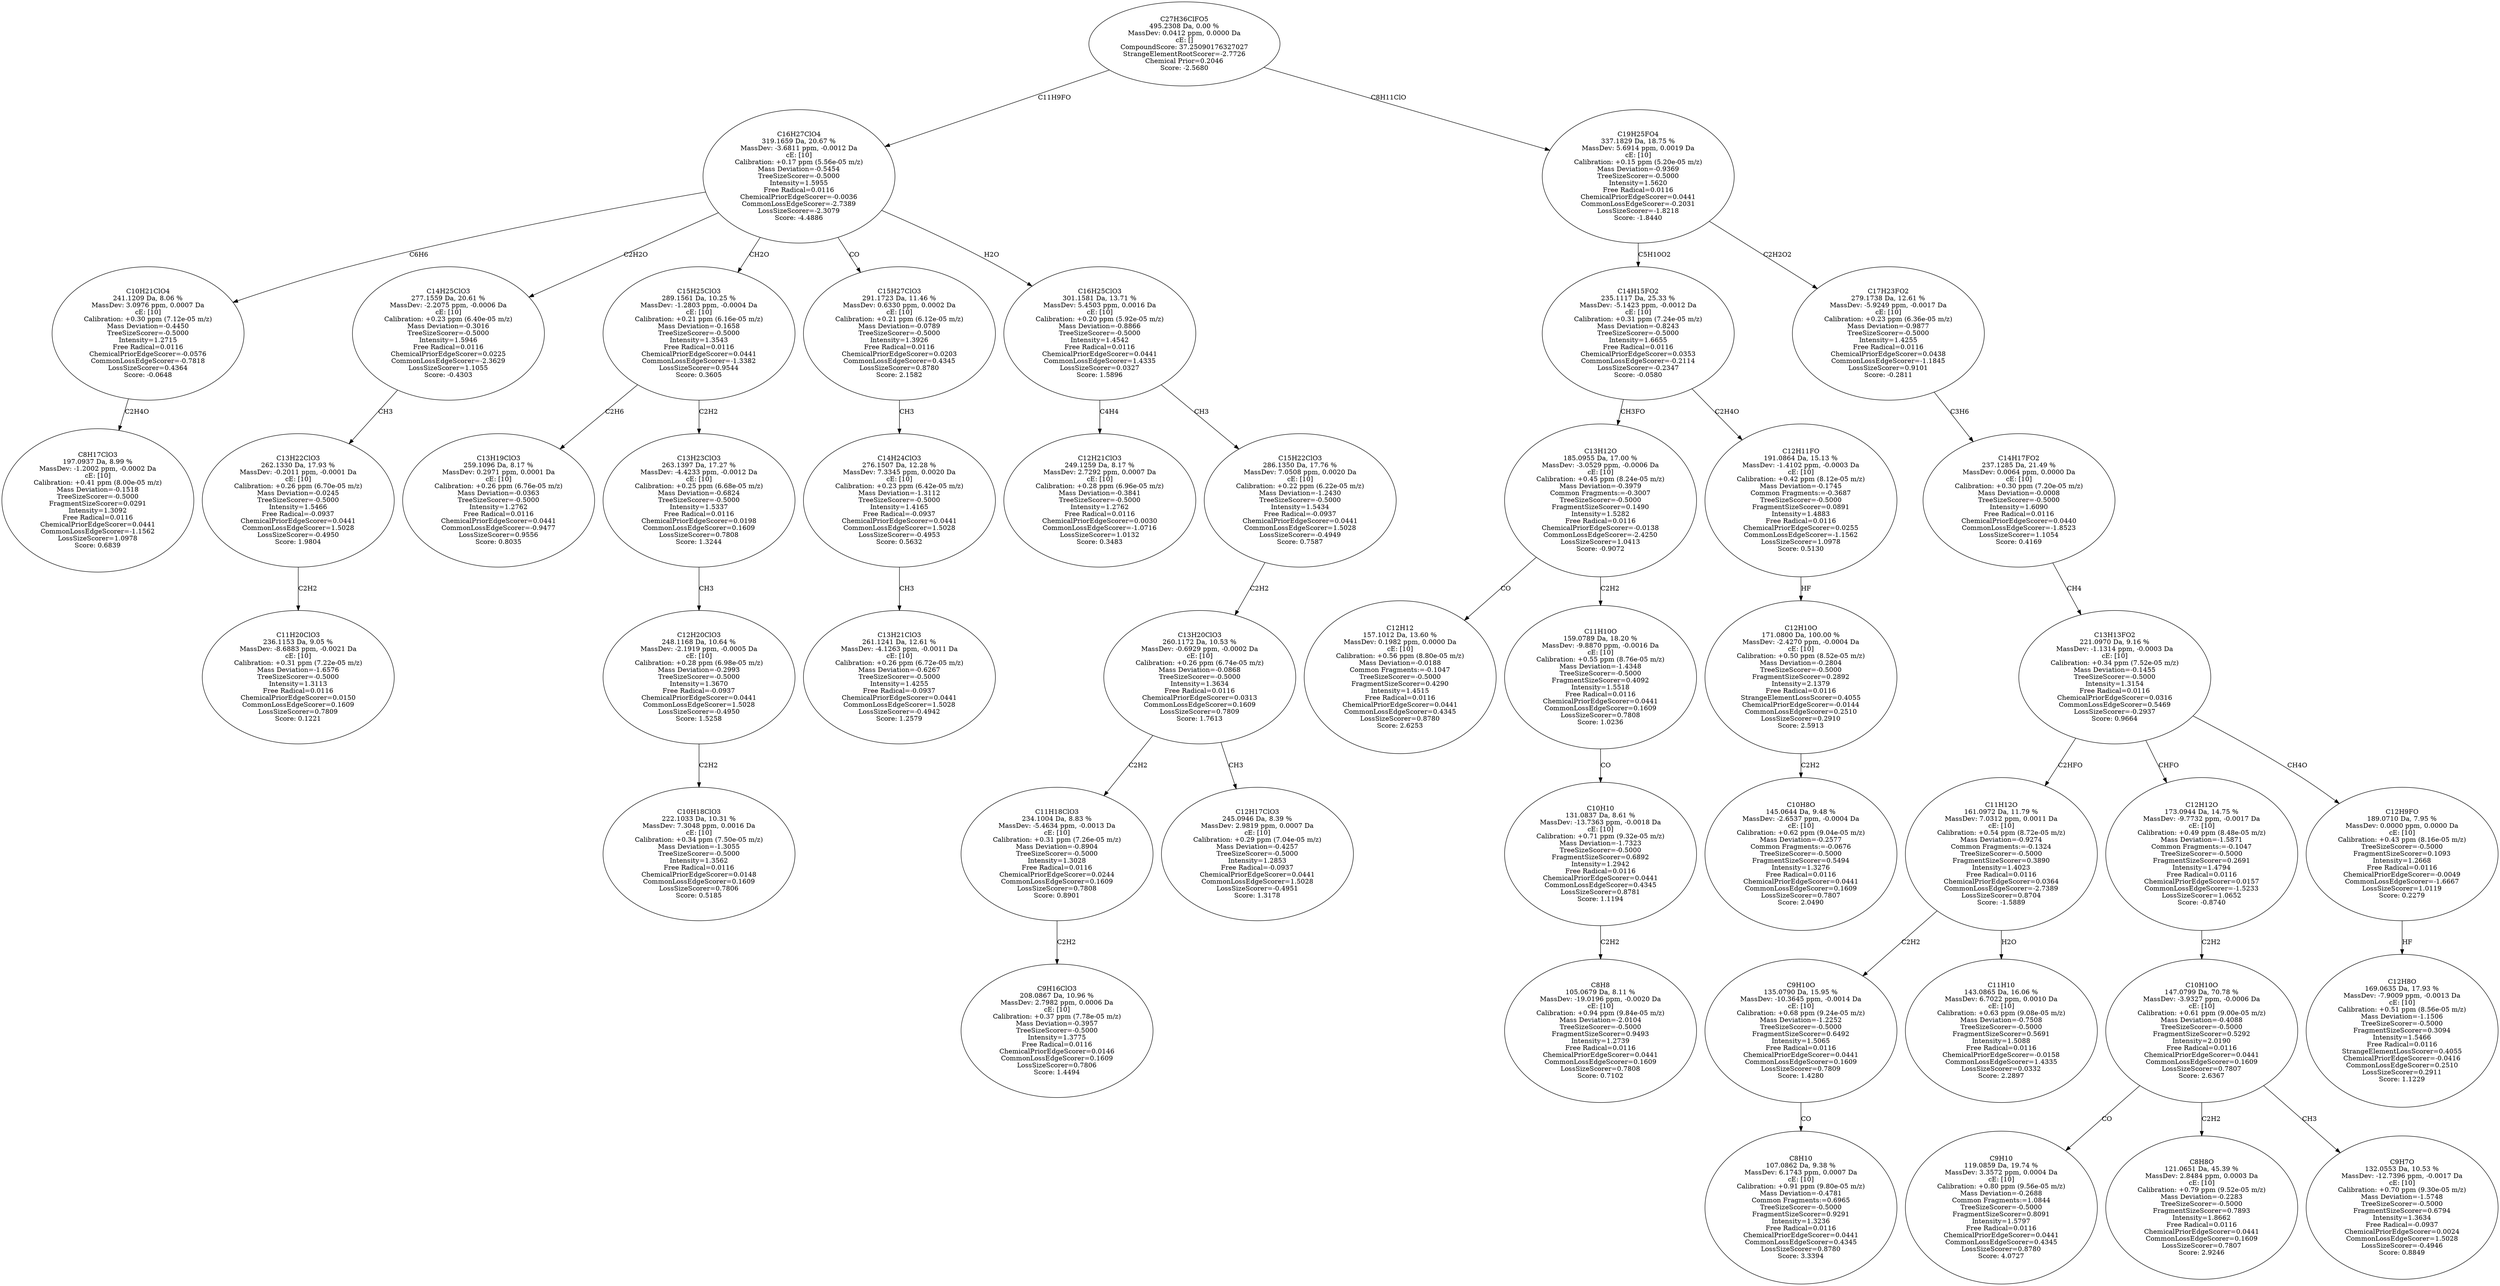 strict digraph {
v1 [label="C8H17ClO3\n197.0937 Da, 8.99 %\nMassDev: -1.2002 ppm, -0.0002 Da\ncE: [10]\nCalibration: +0.41 ppm (8.00e-05 m/z)\nMass Deviation=-0.1518\nTreeSizeScorer=-0.5000\nFragmentSizeScorer=0.0291\nIntensity=1.3092\nFree Radical=0.0116\nChemicalPriorEdgeScorer=0.0441\nCommonLossEdgeScorer=-1.1562\nLossSizeScorer=1.0978\nScore: 0.6839"];
v2 [label="C10H21ClO4\n241.1209 Da, 8.06 %\nMassDev: 3.0976 ppm, 0.0007 Da\ncE: [10]\nCalibration: +0.30 ppm (7.12e-05 m/z)\nMass Deviation=-0.4450\nTreeSizeScorer=-0.5000\nIntensity=1.2715\nFree Radical=0.0116\nChemicalPriorEdgeScorer=-0.0576\nCommonLossEdgeScorer=-0.7818\nLossSizeScorer=0.4364\nScore: -0.0648"];
v3 [label="C11H20ClO3\n236.1153 Da, 9.05 %\nMassDev: -8.6883 ppm, -0.0021 Da\ncE: [10]\nCalibration: +0.31 ppm (7.22e-05 m/z)\nMass Deviation=-1.6576\nTreeSizeScorer=-0.5000\nIntensity=1.3113\nFree Radical=0.0116\nChemicalPriorEdgeScorer=0.0150\nCommonLossEdgeScorer=0.1609\nLossSizeScorer=0.7809\nScore: 0.1221"];
v4 [label="C13H22ClO3\n262.1330 Da, 17.93 %\nMassDev: -0.2011 ppm, -0.0001 Da\ncE: [10]\nCalibration: +0.26 ppm (6.70e-05 m/z)\nMass Deviation=-0.0245\nTreeSizeScorer=-0.5000\nIntensity=1.5466\nFree Radical=-0.0937\nChemicalPriorEdgeScorer=0.0441\nCommonLossEdgeScorer=1.5028\nLossSizeScorer=-0.4950\nScore: 1.9804"];
v5 [label="C14H25ClO3\n277.1559 Da, 20.61 %\nMassDev: -2.2075 ppm, -0.0006 Da\ncE: [10]\nCalibration: +0.23 ppm (6.40e-05 m/z)\nMass Deviation=-0.3016\nTreeSizeScorer=-0.5000\nIntensity=1.5946\nFree Radical=0.0116\nChemicalPriorEdgeScorer=0.0225\nCommonLossEdgeScorer=-2.3629\nLossSizeScorer=1.1055\nScore: -0.4303"];
v6 [label="C13H19ClO3\n259.1096 Da, 8.17 %\nMassDev: 0.2971 ppm, 0.0001 Da\ncE: [10]\nCalibration: +0.26 ppm (6.76e-05 m/z)\nMass Deviation=-0.0363\nTreeSizeScorer=-0.5000\nIntensity=1.2762\nFree Radical=0.0116\nChemicalPriorEdgeScorer=0.0441\nCommonLossEdgeScorer=-0.9477\nLossSizeScorer=0.9556\nScore: 0.8035"];
v7 [label="C10H18ClO3\n222.1033 Da, 10.31 %\nMassDev: 7.3048 ppm, 0.0016 Da\ncE: [10]\nCalibration: +0.34 ppm (7.50e-05 m/z)\nMass Deviation=-1.3055\nTreeSizeScorer=-0.5000\nIntensity=1.3562\nFree Radical=0.0116\nChemicalPriorEdgeScorer=0.0148\nCommonLossEdgeScorer=0.1609\nLossSizeScorer=0.7806\nScore: 0.5185"];
v8 [label="C12H20ClO3\n248.1168 Da, 10.64 %\nMassDev: -2.1919 ppm, -0.0005 Da\ncE: [10]\nCalibration: +0.28 ppm (6.98e-05 m/z)\nMass Deviation=-0.2993\nTreeSizeScorer=-0.5000\nIntensity=1.3670\nFree Radical=-0.0937\nChemicalPriorEdgeScorer=0.0441\nCommonLossEdgeScorer=1.5028\nLossSizeScorer=-0.4950\nScore: 1.5258"];
v9 [label="C13H23ClO3\n263.1397 Da, 17.27 %\nMassDev: -4.4233 ppm, -0.0012 Da\ncE: [10]\nCalibration: +0.25 ppm (6.68e-05 m/z)\nMass Deviation=-0.6824\nTreeSizeScorer=-0.5000\nIntensity=1.5337\nFree Radical=0.0116\nChemicalPriorEdgeScorer=0.0198\nCommonLossEdgeScorer=0.1609\nLossSizeScorer=0.7808\nScore: 1.3244"];
v10 [label="C15H25ClO3\n289.1561 Da, 10.25 %\nMassDev: -1.2803 ppm, -0.0004 Da\ncE: [10]\nCalibration: +0.21 ppm (6.16e-05 m/z)\nMass Deviation=-0.1658\nTreeSizeScorer=-0.5000\nIntensity=1.3543\nFree Radical=0.0116\nChemicalPriorEdgeScorer=0.0441\nCommonLossEdgeScorer=-1.3382\nLossSizeScorer=0.9544\nScore: 0.3605"];
v11 [label="C13H21ClO3\n261.1241 Da, 12.61 %\nMassDev: -4.1263 ppm, -0.0011 Da\ncE: [10]\nCalibration: +0.26 ppm (6.72e-05 m/z)\nMass Deviation=-0.6267\nTreeSizeScorer=-0.5000\nIntensity=1.4255\nFree Radical=-0.0937\nChemicalPriorEdgeScorer=0.0441\nCommonLossEdgeScorer=1.5028\nLossSizeScorer=-0.4942\nScore: 1.2579"];
v12 [label="C14H24ClO3\n276.1507 Da, 12.28 %\nMassDev: 7.3345 ppm, 0.0020 Da\ncE: [10]\nCalibration: +0.23 ppm (6.42e-05 m/z)\nMass Deviation=-1.3112\nTreeSizeScorer=-0.5000\nIntensity=1.4165\nFree Radical=-0.0937\nChemicalPriorEdgeScorer=0.0441\nCommonLossEdgeScorer=1.5028\nLossSizeScorer=-0.4953\nScore: 0.5632"];
v13 [label="C15H27ClO3\n291.1723 Da, 11.46 %\nMassDev: 0.6330 ppm, 0.0002 Da\ncE: [10]\nCalibration: +0.21 ppm (6.12e-05 m/z)\nMass Deviation=-0.0789\nTreeSizeScorer=-0.5000\nIntensity=1.3926\nFree Radical=0.0116\nChemicalPriorEdgeScorer=0.0203\nCommonLossEdgeScorer=0.4345\nLossSizeScorer=0.8780\nScore: 2.1582"];
v14 [label="C12H21ClO3\n249.1259 Da, 8.17 %\nMassDev: 2.7292 ppm, 0.0007 Da\ncE: [10]\nCalibration: +0.28 ppm (6.96e-05 m/z)\nMass Deviation=-0.3841\nTreeSizeScorer=-0.5000\nIntensity=1.2762\nFree Radical=0.0116\nChemicalPriorEdgeScorer=0.0030\nCommonLossEdgeScorer=-1.0716\nLossSizeScorer=1.0132\nScore: 0.3483"];
v15 [label="C9H16ClO3\n208.0867 Da, 10.96 %\nMassDev: 2.7982 ppm, 0.0006 Da\ncE: [10]\nCalibration: +0.37 ppm (7.78e-05 m/z)\nMass Deviation=-0.3957\nTreeSizeScorer=-0.5000\nIntensity=1.3775\nFree Radical=0.0116\nChemicalPriorEdgeScorer=0.0146\nCommonLossEdgeScorer=0.1609\nLossSizeScorer=0.7806\nScore: 1.4494"];
v16 [label="C11H18ClO3\n234.1004 Da, 8.83 %\nMassDev: -5.4634 ppm, -0.0013 Da\ncE: [10]\nCalibration: +0.31 ppm (7.26e-05 m/z)\nMass Deviation=-0.8904\nTreeSizeScorer=-0.5000\nIntensity=1.3028\nFree Radical=0.0116\nChemicalPriorEdgeScorer=0.0244\nCommonLossEdgeScorer=0.1609\nLossSizeScorer=0.7808\nScore: 0.8901"];
v17 [label="C12H17ClO3\n245.0946 Da, 8.39 %\nMassDev: 2.9819 ppm, 0.0007 Da\ncE: [10]\nCalibration: +0.29 ppm (7.04e-05 m/z)\nMass Deviation=-0.4257\nTreeSizeScorer=-0.5000\nIntensity=1.2853\nFree Radical=-0.0937\nChemicalPriorEdgeScorer=0.0441\nCommonLossEdgeScorer=1.5028\nLossSizeScorer=-0.4951\nScore: 1.3178"];
v18 [label="C13H20ClO3\n260.1172 Da, 10.53 %\nMassDev: -0.6929 ppm, -0.0002 Da\ncE: [10]\nCalibration: +0.26 ppm (6.74e-05 m/z)\nMass Deviation=-0.0868\nTreeSizeScorer=-0.5000\nIntensity=1.3634\nFree Radical=0.0116\nChemicalPriorEdgeScorer=0.0313\nCommonLossEdgeScorer=0.1609\nLossSizeScorer=0.7809\nScore: 1.7613"];
v19 [label="C15H22ClO3\n286.1350 Da, 17.76 %\nMassDev: 7.0508 ppm, 0.0020 Da\ncE: [10]\nCalibration: +0.22 ppm (6.22e-05 m/z)\nMass Deviation=-1.2430\nTreeSizeScorer=-0.5000\nIntensity=1.5434\nFree Radical=-0.0937\nChemicalPriorEdgeScorer=0.0441\nCommonLossEdgeScorer=1.5028\nLossSizeScorer=-0.4949\nScore: 0.7587"];
v20 [label="C16H25ClO3\n301.1581 Da, 13.71 %\nMassDev: 5.4503 ppm, 0.0016 Da\ncE: [10]\nCalibration: +0.20 ppm (5.92e-05 m/z)\nMass Deviation=-0.8866\nTreeSizeScorer=-0.5000\nIntensity=1.4542\nFree Radical=0.0116\nChemicalPriorEdgeScorer=0.0441\nCommonLossEdgeScorer=1.4335\nLossSizeScorer=0.0327\nScore: 1.5896"];
v21 [label="C16H27ClO4\n319.1659 Da, 20.67 %\nMassDev: -3.6811 ppm, -0.0012 Da\ncE: [10]\nCalibration: +0.17 ppm (5.56e-05 m/z)\nMass Deviation=-0.5454\nTreeSizeScorer=-0.5000\nIntensity=1.5955\nFree Radical=0.0116\nChemicalPriorEdgeScorer=-0.0036\nCommonLossEdgeScorer=-2.7389\nLossSizeScorer=-2.3079\nScore: -4.4886"];
v22 [label="C12H12\n157.1012 Da, 13.60 %\nMassDev: 0.1982 ppm, 0.0000 Da\ncE: [10]\nCalibration: +0.56 ppm (8.80e-05 m/z)\nMass Deviation=-0.0188\nCommon Fragments:=-0.1047\nTreeSizeScorer=-0.5000\nFragmentSizeScorer=0.4290\nIntensity=1.4515\nFree Radical=0.0116\nChemicalPriorEdgeScorer=0.0441\nCommonLossEdgeScorer=0.4345\nLossSizeScorer=0.8780\nScore: 2.6253"];
v23 [label="C8H8\n105.0679 Da, 8.11 %\nMassDev: -19.0196 ppm, -0.0020 Da\ncE: [10]\nCalibration: +0.94 ppm (9.84e-05 m/z)\nMass Deviation=-2.0104\nTreeSizeScorer=-0.5000\nFragmentSizeScorer=0.9493\nIntensity=1.2739\nFree Radical=0.0116\nChemicalPriorEdgeScorer=0.0441\nCommonLossEdgeScorer=0.1609\nLossSizeScorer=0.7808\nScore: 0.7102"];
v24 [label="C10H10\n131.0837 Da, 8.61 %\nMassDev: -13.7363 ppm, -0.0018 Da\ncE: [10]\nCalibration: +0.71 ppm (9.32e-05 m/z)\nMass Deviation=-1.7323\nTreeSizeScorer=-0.5000\nFragmentSizeScorer=0.6892\nIntensity=1.2942\nFree Radical=0.0116\nChemicalPriorEdgeScorer=0.0441\nCommonLossEdgeScorer=0.4345\nLossSizeScorer=0.8781\nScore: 1.1194"];
v25 [label="C11H10O\n159.0789 Da, 18.20 %\nMassDev: -9.8870 ppm, -0.0016 Da\ncE: [10]\nCalibration: +0.55 ppm (8.76e-05 m/z)\nMass Deviation=-1.4348\nTreeSizeScorer=-0.5000\nFragmentSizeScorer=0.4092\nIntensity=1.5518\nFree Radical=0.0116\nChemicalPriorEdgeScorer=0.0441\nCommonLossEdgeScorer=0.1609\nLossSizeScorer=0.7808\nScore: 1.0236"];
v26 [label="C13H12O\n185.0955 Da, 17.00 %\nMassDev: -3.0529 ppm, -0.0006 Da\ncE: [10]\nCalibration: +0.45 ppm (8.24e-05 m/z)\nMass Deviation=-0.3979\nCommon Fragments:=-0.3007\nTreeSizeScorer=-0.5000\nFragmentSizeScorer=0.1490\nIntensity=1.5282\nFree Radical=0.0116\nChemicalPriorEdgeScorer=-0.0138\nCommonLossEdgeScorer=-2.4250\nLossSizeScorer=1.0413\nScore: -0.9072"];
v27 [label="C10H8O\n145.0644 Da, 9.48 %\nMassDev: -2.6537 ppm, -0.0004 Da\ncE: [10]\nCalibration: +0.62 ppm (9.04e-05 m/z)\nMass Deviation=-0.2577\nCommon Fragments:=-0.0676\nTreeSizeScorer=-0.5000\nFragmentSizeScorer=0.5494\nIntensity=1.3276\nFree Radical=0.0116\nChemicalPriorEdgeScorer=0.0441\nCommonLossEdgeScorer=0.1609\nLossSizeScorer=0.7807\nScore: 2.0490"];
v28 [label="C12H10O\n171.0800 Da, 100.00 %\nMassDev: -2.4270 ppm, -0.0004 Da\ncE: [10]\nCalibration: +0.50 ppm (8.52e-05 m/z)\nMass Deviation=-0.2804\nTreeSizeScorer=-0.5000\nFragmentSizeScorer=0.2892\nIntensity=2.1379\nFree Radical=0.0116\nStrangeElementLossScorer=0.4055\nChemicalPriorEdgeScorer=-0.0144\nCommonLossEdgeScorer=0.2510\nLossSizeScorer=0.2910\nScore: 2.5913"];
v29 [label="C12H11FO\n191.0864 Da, 15.13 %\nMassDev: -1.4102 ppm, -0.0003 Da\ncE: [10]\nCalibration: +0.42 ppm (8.12e-05 m/z)\nMass Deviation=-0.1745\nCommon Fragments:=-0.3687\nTreeSizeScorer=-0.5000\nFragmentSizeScorer=0.0891\nIntensity=1.4883\nFree Radical=0.0116\nChemicalPriorEdgeScorer=0.0255\nCommonLossEdgeScorer=-1.1562\nLossSizeScorer=1.0978\nScore: 0.5130"];
v30 [label="C14H15FO2\n235.1117 Da, 25.33 %\nMassDev: -5.1423 ppm, -0.0012 Da\ncE: [10]\nCalibration: +0.31 ppm (7.24e-05 m/z)\nMass Deviation=-0.8243\nTreeSizeScorer=-0.5000\nIntensity=1.6655\nFree Radical=0.0116\nChemicalPriorEdgeScorer=0.0353\nCommonLossEdgeScorer=-0.2114\nLossSizeScorer=-0.2347\nScore: -0.0580"];
v31 [label="C8H10\n107.0862 Da, 9.38 %\nMassDev: 6.1743 ppm, 0.0007 Da\ncE: [10]\nCalibration: +0.91 ppm (9.80e-05 m/z)\nMass Deviation=-0.4781\nCommon Fragments:=0.6965\nTreeSizeScorer=-0.5000\nFragmentSizeScorer=0.9291\nIntensity=1.3236\nFree Radical=0.0116\nChemicalPriorEdgeScorer=0.0441\nCommonLossEdgeScorer=0.4345\nLossSizeScorer=0.8780\nScore: 3.3394"];
v32 [label="C9H10O\n135.0790 Da, 15.95 %\nMassDev: -10.3645 ppm, -0.0014 Da\ncE: [10]\nCalibration: +0.68 ppm (9.24e-05 m/z)\nMass Deviation=-1.2252\nTreeSizeScorer=-0.5000\nFragmentSizeScorer=0.6492\nIntensity=1.5065\nFree Radical=0.0116\nChemicalPriorEdgeScorer=0.0441\nCommonLossEdgeScorer=0.1609\nLossSizeScorer=0.7809\nScore: 1.4280"];
v33 [label="C11H10\n143.0865 Da, 16.06 %\nMassDev: 6.7022 ppm, 0.0010 Da\ncE: [10]\nCalibration: +0.63 ppm (9.08e-05 m/z)\nMass Deviation=-0.7508\nTreeSizeScorer=-0.5000\nFragmentSizeScorer=0.5691\nIntensity=1.5088\nFree Radical=0.0116\nChemicalPriorEdgeScorer=-0.0158\nCommonLossEdgeScorer=1.4335\nLossSizeScorer=0.0332\nScore: 2.2897"];
v34 [label="C11H12O\n161.0972 Da, 11.79 %\nMassDev: 7.0312 ppm, 0.0011 Da\ncE: [10]\nCalibration: +0.54 ppm (8.72e-05 m/z)\nMass Deviation=-0.9274\nCommon Fragments:=-0.1324\nTreeSizeScorer=-0.5000\nFragmentSizeScorer=0.3890\nIntensity=1.4023\nFree Radical=0.0116\nChemicalPriorEdgeScorer=0.0364\nCommonLossEdgeScorer=-2.7389\nLossSizeScorer=0.8704\nScore: -1.5889"];
v35 [label="C9H10\n119.0859 Da, 19.74 %\nMassDev: 3.3572 ppm, 0.0004 Da\ncE: [10]\nCalibration: +0.80 ppm (9.56e-05 m/z)\nMass Deviation=-0.2688\nCommon Fragments:=1.0844\nTreeSizeScorer=-0.5000\nFragmentSizeScorer=0.8091\nIntensity=1.5797\nFree Radical=0.0116\nChemicalPriorEdgeScorer=0.0441\nCommonLossEdgeScorer=0.4345\nLossSizeScorer=0.8780\nScore: 4.0727"];
v36 [label="C8H8O\n121.0651 Da, 45.39 %\nMassDev: 2.8484 ppm, 0.0003 Da\ncE: [10]\nCalibration: +0.79 ppm (9.52e-05 m/z)\nMass Deviation=-0.2283\nTreeSizeScorer=-0.5000\nFragmentSizeScorer=0.7893\nIntensity=1.8662\nFree Radical=0.0116\nChemicalPriorEdgeScorer=0.0441\nCommonLossEdgeScorer=0.1609\nLossSizeScorer=0.7807\nScore: 2.9246"];
v37 [label="C9H7O\n132.0553 Da, 10.53 %\nMassDev: -12.7396 ppm, -0.0017 Da\ncE: [10]\nCalibration: +0.70 ppm (9.30e-05 m/z)\nMass Deviation=-1.5748\nTreeSizeScorer=-0.5000\nFragmentSizeScorer=0.6794\nIntensity=1.3634\nFree Radical=-0.0937\nChemicalPriorEdgeScorer=0.0024\nCommonLossEdgeScorer=1.5028\nLossSizeScorer=-0.4946\nScore: 0.8849"];
v38 [label="C10H10O\n147.0799 Da, 70.78 %\nMassDev: -3.9327 ppm, -0.0006 Da\ncE: [10]\nCalibration: +0.61 ppm (9.00e-05 m/z)\nMass Deviation=-0.4088\nTreeSizeScorer=-0.5000\nFragmentSizeScorer=0.5292\nIntensity=2.0190\nFree Radical=0.0116\nChemicalPriorEdgeScorer=0.0441\nCommonLossEdgeScorer=0.1609\nLossSizeScorer=0.7807\nScore: 2.6367"];
v39 [label="C12H12O\n173.0944 Da, 14.75 %\nMassDev: -9.7732 ppm, -0.0017 Da\ncE: [10]\nCalibration: +0.49 ppm (8.48e-05 m/z)\nMass Deviation=-1.5871\nCommon Fragments:=-0.1047\nTreeSizeScorer=-0.5000\nFragmentSizeScorer=0.2691\nIntensity=1.4794\nFree Radical=0.0116\nChemicalPriorEdgeScorer=0.0157\nCommonLossEdgeScorer=-1.5233\nLossSizeScorer=1.0652\nScore: -0.8740"];
v40 [label="C12H8O\n169.0635 Da, 17.93 %\nMassDev: -7.9009 ppm, -0.0013 Da\ncE: [10]\nCalibration: +0.51 ppm (8.56e-05 m/z)\nMass Deviation=-1.1506\nTreeSizeScorer=-0.5000\nFragmentSizeScorer=0.3094\nIntensity=1.5466\nFree Radical=0.0116\nStrangeElementLossScorer=0.4055\nChemicalPriorEdgeScorer=-0.0416\nCommonLossEdgeScorer=0.2510\nLossSizeScorer=0.2911\nScore: 1.1229"];
v41 [label="C12H9FO\n189.0710 Da, 7.95 %\nMassDev: 0.0000 ppm, 0.0000 Da\ncE: [10]\nCalibration: +0.43 ppm (8.16e-05 m/z)\nTreeSizeScorer=-0.5000\nFragmentSizeScorer=0.1093\nIntensity=1.2668\nFree Radical=0.0116\nChemicalPriorEdgeScorer=-0.0049\nCommonLossEdgeScorer=-1.6667\nLossSizeScorer=1.0119\nScore: 0.2279"];
v42 [label="C13H13FO2\n221.0970 Da, 9.16 %\nMassDev: -1.1314 ppm, -0.0003 Da\ncE: [10]\nCalibration: +0.34 ppm (7.52e-05 m/z)\nMass Deviation=-0.1455\nTreeSizeScorer=-0.5000\nIntensity=1.3154\nFree Radical=0.0116\nChemicalPriorEdgeScorer=0.0316\nCommonLossEdgeScorer=0.5469\nLossSizeScorer=-0.2937\nScore: 0.9664"];
v43 [label="C14H17FO2\n237.1285 Da, 21.49 %\nMassDev: 0.0064 ppm, 0.0000 Da\ncE: [10]\nCalibration: +0.30 ppm (7.20e-05 m/z)\nMass Deviation=-0.0008\nTreeSizeScorer=-0.5000\nIntensity=1.6090\nFree Radical=0.0116\nChemicalPriorEdgeScorer=0.0440\nCommonLossEdgeScorer=-1.8523\nLossSizeScorer=1.1054\nScore: 0.4169"];
v44 [label="C17H23FO2\n279.1738 Da, 12.61 %\nMassDev: -5.9249 ppm, -0.0017 Da\ncE: [10]\nCalibration: +0.23 ppm (6.36e-05 m/z)\nMass Deviation=-0.9877\nTreeSizeScorer=-0.5000\nIntensity=1.4255\nFree Radical=0.0116\nChemicalPriorEdgeScorer=0.0438\nCommonLossEdgeScorer=-1.1845\nLossSizeScorer=0.9101\nScore: -0.2811"];
v45 [label="C19H25FO4\n337.1829 Da, 18.75 %\nMassDev: 5.6914 ppm, 0.0019 Da\ncE: [10]\nCalibration: +0.15 ppm (5.20e-05 m/z)\nMass Deviation=-0.9369\nTreeSizeScorer=-0.5000\nIntensity=1.5620\nFree Radical=0.0116\nChemicalPriorEdgeScorer=0.0441\nCommonLossEdgeScorer=-0.2031\nLossSizeScorer=-1.8218\nScore: -1.8440"];
v46 [label="C27H36ClFO5\n495.2308 Da, 0.00 %\nMassDev: 0.0412 ppm, 0.0000 Da\ncE: []\nCompoundScore: 37.25090176327027\nStrangeElementRootScorer=-2.7726\nChemical Prior=0.2046\nScore: -2.5680"];
v2 -> v1 [label="C2H4O"];
v21 -> v2 [label="C6H6"];
v4 -> v3 [label="C2H2"];
v5 -> v4 [label="CH3"];
v21 -> v5 [label="C2H2O"];
v10 -> v6 [label="C2H6"];
v8 -> v7 [label="C2H2"];
v9 -> v8 [label="CH3"];
v10 -> v9 [label="C2H2"];
v21 -> v10 [label="CH2O"];
v12 -> v11 [label="CH3"];
v13 -> v12 [label="CH3"];
v21 -> v13 [label="CO"];
v20 -> v14 [label="C4H4"];
v16 -> v15 [label="C2H2"];
v18 -> v16 [label="C2H2"];
v18 -> v17 [label="CH3"];
v19 -> v18 [label="C2H2"];
v20 -> v19 [label="CH3"];
v21 -> v20 [label="H2O"];
v46 -> v21 [label="C11H9FO"];
v26 -> v22 [label="CO"];
v24 -> v23 [label="C2H2"];
v25 -> v24 [label="CO"];
v26 -> v25 [label="C2H2"];
v30 -> v26 [label="CH3FO"];
v28 -> v27 [label="C2H2"];
v29 -> v28 [label="HF"];
v30 -> v29 [label="C2H4O"];
v45 -> v30 [label="C5H10O2"];
v32 -> v31 [label="CO"];
v34 -> v32 [label="C2H2"];
v34 -> v33 [label="H2O"];
v42 -> v34 [label="C2HFO"];
v38 -> v35 [label="CO"];
v38 -> v36 [label="C2H2"];
v38 -> v37 [label="CH3"];
v39 -> v38 [label="C2H2"];
v42 -> v39 [label="CHFO"];
v41 -> v40 [label="HF"];
v42 -> v41 [label="CH4O"];
v43 -> v42 [label="CH4"];
v44 -> v43 [label="C3H6"];
v45 -> v44 [label="C2H2O2"];
v46 -> v45 [label="C8H11ClO"];
}